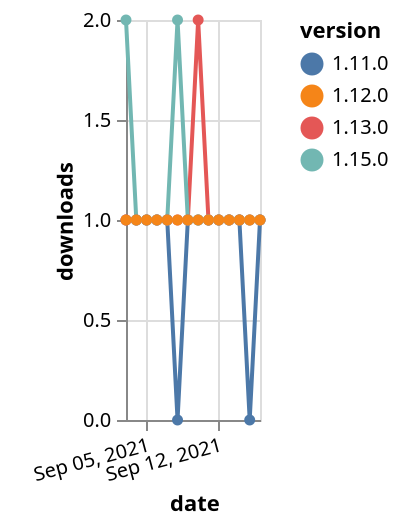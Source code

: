 {"$schema": "https://vega.github.io/schema/vega-lite/v5.json", "description": "A simple bar chart with embedded data.", "data": {"values": [{"date": "2021-09-03", "total": 210, "delta": 1, "version": "1.11.0"}, {"date": "2021-09-04", "total": 211, "delta": 1, "version": "1.11.0"}, {"date": "2021-09-05", "total": 212, "delta": 1, "version": "1.11.0"}, {"date": "2021-09-06", "total": 213, "delta": 1, "version": "1.11.0"}, {"date": "2021-09-07", "total": 214, "delta": 1, "version": "1.11.0"}, {"date": "2021-09-08", "total": 214, "delta": 0, "version": "1.11.0"}, {"date": "2021-09-09", "total": 215, "delta": 1, "version": "1.11.0"}, {"date": "2021-09-10", "total": 216, "delta": 1, "version": "1.11.0"}, {"date": "2021-09-11", "total": 217, "delta": 1, "version": "1.11.0"}, {"date": "2021-09-12", "total": 218, "delta": 1, "version": "1.11.0"}, {"date": "2021-09-13", "total": 219, "delta": 1, "version": "1.11.0"}, {"date": "2021-09-14", "total": 220, "delta": 1, "version": "1.11.0"}, {"date": "2021-09-15", "total": 220, "delta": 0, "version": "1.11.0"}, {"date": "2021-09-16", "total": 221, "delta": 1, "version": "1.11.0"}, {"date": "2021-09-03", "total": 296, "delta": 1, "version": "1.13.0"}, {"date": "2021-09-04", "total": 297, "delta": 1, "version": "1.13.0"}, {"date": "2021-09-05", "total": 298, "delta": 1, "version": "1.13.0"}, {"date": "2021-09-06", "total": 299, "delta": 1, "version": "1.13.0"}, {"date": "2021-09-07", "total": 300, "delta": 1, "version": "1.13.0"}, {"date": "2021-09-08", "total": 301, "delta": 1, "version": "1.13.0"}, {"date": "2021-09-09", "total": 302, "delta": 1, "version": "1.13.0"}, {"date": "2021-09-10", "total": 304, "delta": 2, "version": "1.13.0"}, {"date": "2021-09-11", "total": 305, "delta": 1, "version": "1.13.0"}, {"date": "2021-09-12", "total": 306, "delta": 1, "version": "1.13.0"}, {"date": "2021-09-13", "total": 307, "delta": 1, "version": "1.13.0"}, {"date": "2021-09-14", "total": 308, "delta": 1, "version": "1.13.0"}, {"date": "2021-09-15", "total": 309, "delta": 1, "version": "1.13.0"}, {"date": "2021-09-16", "total": 310, "delta": 1, "version": "1.13.0"}, {"date": "2021-09-03", "total": 114, "delta": 2, "version": "1.15.0"}, {"date": "2021-09-04", "total": 115, "delta": 1, "version": "1.15.0"}, {"date": "2021-09-05", "total": 116, "delta": 1, "version": "1.15.0"}, {"date": "2021-09-06", "total": 117, "delta": 1, "version": "1.15.0"}, {"date": "2021-09-07", "total": 118, "delta": 1, "version": "1.15.0"}, {"date": "2021-09-08", "total": 120, "delta": 2, "version": "1.15.0"}, {"date": "2021-09-09", "total": 121, "delta": 1, "version": "1.15.0"}, {"date": "2021-09-10", "total": 122, "delta": 1, "version": "1.15.0"}, {"date": "2021-09-11", "total": 123, "delta": 1, "version": "1.15.0"}, {"date": "2021-09-12", "total": 124, "delta": 1, "version": "1.15.0"}, {"date": "2021-09-13", "total": 125, "delta": 1, "version": "1.15.0"}, {"date": "2021-09-14", "total": 126, "delta": 1, "version": "1.15.0"}, {"date": "2021-09-15", "total": 127, "delta": 1, "version": "1.15.0"}, {"date": "2021-09-16", "total": 128, "delta": 1, "version": "1.15.0"}, {"date": "2021-09-03", "total": 182, "delta": 1, "version": "1.12.0"}, {"date": "2021-09-04", "total": 183, "delta": 1, "version": "1.12.0"}, {"date": "2021-09-05", "total": 184, "delta": 1, "version": "1.12.0"}, {"date": "2021-09-06", "total": 185, "delta": 1, "version": "1.12.0"}, {"date": "2021-09-07", "total": 186, "delta": 1, "version": "1.12.0"}, {"date": "2021-09-08", "total": 187, "delta": 1, "version": "1.12.0"}, {"date": "2021-09-09", "total": 188, "delta": 1, "version": "1.12.0"}, {"date": "2021-09-10", "total": 189, "delta": 1, "version": "1.12.0"}, {"date": "2021-09-11", "total": 190, "delta": 1, "version": "1.12.0"}, {"date": "2021-09-12", "total": 191, "delta": 1, "version": "1.12.0"}, {"date": "2021-09-13", "total": 192, "delta": 1, "version": "1.12.0"}, {"date": "2021-09-14", "total": 193, "delta": 1, "version": "1.12.0"}, {"date": "2021-09-15", "total": 194, "delta": 1, "version": "1.12.0"}, {"date": "2021-09-16", "total": 195, "delta": 1, "version": "1.12.0"}]}, "width": "container", "mark": {"type": "line", "point": {"filled": true}}, "encoding": {"x": {"field": "date", "type": "temporal", "timeUnit": "yearmonthdate", "title": "date", "axis": {"labelAngle": -15}}, "y": {"field": "delta", "type": "quantitative", "title": "downloads"}, "color": {"field": "version", "type": "nominal"}, "tooltip": {"field": "delta"}}}